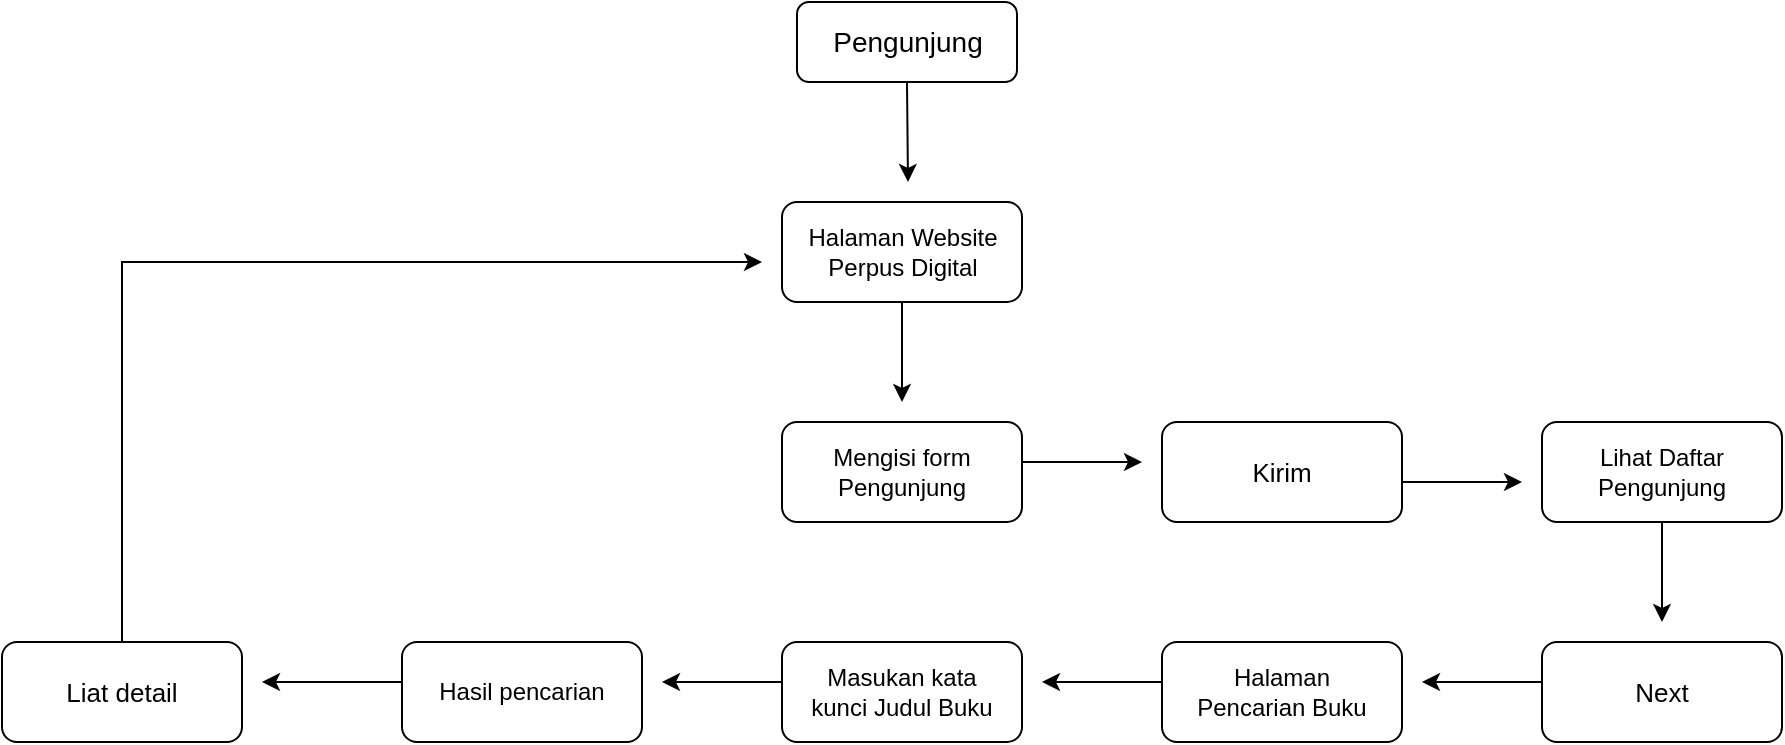 <mxfile version="23.0.0" type="github">
  <diagram name="Halaman-1" id="5nbt-zMsPmIrm1oBhnC4">
    <mxGraphModel dx="1755" dy="500" grid="1" gridSize="10" guides="1" tooltips="1" connect="1" arrows="1" fold="1" page="1" pageScale="1" pageWidth="827" pageHeight="1169" math="0" shadow="0">
      <root>
        <mxCell id="0" />
        <mxCell id="1" parent="0" />
        <mxCell id="bIrDzINAYncrcFcOI7iS-1" value="" style="rounded=1;whiteSpace=wrap;html=1;" vertex="1" parent="1">
          <mxGeometry x="277.5" y="40" width="110" height="40" as="geometry" />
        </mxCell>
        <mxCell id="bIrDzINAYncrcFcOI7iS-2" value="Pengunjung" style="text;html=1;strokeColor=none;fillColor=none;align=center;verticalAlign=middle;whiteSpace=wrap;rounded=0;fontSize=14;" vertex="1" parent="1">
          <mxGeometry x="302.5" y="45" width="60" height="30" as="geometry" />
        </mxCell>
        <mxCell id="bIrDzINAYncrcFcOI7iS-3" value="" style="rounded=1;whiteSpace=wrap;html=1;" vertex="1" parent="1">
          <mxGeometry x="270" y="140" width="120" height="50" as="geometry" />
        </mxCell>
        <mxCell id="bIrDzINAYncrcFcOI7iS-5" value="" style="endArrow=classic;html=1;rounded=0;exitX=0.5;exitY=1;exitDx=0;exitDy=0;" edge="1" parent="1" source="bIrDzINAYncrcFcOI7iS-1">
          <mxGeometry width="50" height="50" relative="1" as="geometry">
            <mxPoint x="200" y="160" as="sourcePoint" />
            <mxPoint x="333" y="130" as="targetPoint" />
          </mxGeometry>
        </mxCell>
        <mxCell id="bIrDzINAYncrcFcOI7iS-6" value="Halaman Website Perpus Digital" style="text;html=1;strokeColor=none;fillColor=none;align=center;verticalAlign=middle;whiteSpace=wrap;rounded=0;" vertex="1" parent="1">
          <mxGeometry x="277.5" y="147.5" width="105" height="35" as="geometry" />
        </mxCell>
        <mxCell id="bIrDzINAYncrcFcOI7iS-7" value="" style="rounded=1;whiteSpace=wrap;html=1;" vertex="1" parent="1">
          <mxGeometry x="270" y="250" width="120" height="50" as="geometry" />
        </mxCell>
        <mxCell id="bIrDzINAYncrcFcOI7iS-10" value="Mengisi form Pengunjung" style="text;html=1;strokeColor=none;fillColor=none;align=center;verticalAlign=middle;whiteSpace=wrap;rounded=0;" vertex="1" parent="1">
          <mxGeometry x="285" y="260" width="90" height="30" as="geometry" />
        </mxCell>
        <mxCell id="bIrDzINAYncrcFcOI7iS-12" value="" style="rounded=1;whiteSpace=wrap;html=1;" vertex="1" parent="1">
          <mxGeometry x="460" y="250" width="120" height="50" as="geometry" />
        </mxCell>
        <mxCell id="bIrDzINAYncrcFcOI7iS-14" value="" style="endArrow=classic;html=1;rounded=0;" edge="1" parent="1">
          <mxGeometry width="50" height="50" relative="1" as="geometry">
            <mxPoint x="390" y="270" as="sourcePoint" />
            <mxPoint x="450" y="270" as="targetPoint" />
            <Array as="points">
              <mxPoint x="420" y="270" />
            </Array>
          </mxGeometry>
        </mxCell>
        <mxCell id="bIrDzINAYncrcFcOI7iS-17" value="" style="endArrow=classic;html=1;rounded=0;" edge="1" parent="1">
          <mxGeometry width="50" height="50" relative="1" as="geometry">
            <mxPoint x="330" y="190" as="sourcePoint" />
            <mxPoint x="330" y="240" as="targetPoint" />
          </mxGeometry>
        </mxCell>
        <mxCell id="bIrDzINAYncrcFcOI7iS-18" value="Kirim" style="text;html=1;strokeColor=none;fillColor=none;align=center;verticalAlign=middle;whiteSpace=wrap;rounded=0;fontSize=13;" vertex="1" parent="1">
          <mxGeometry x="490" y="260" width="60" height="30" as="geometry" />
        </mxCell>
        <mxCell id="bIrDzINAYncrcFcOI7iS-19" value="" style="rounded=1;whiteSpace=wrap;html=1;" vertex="1" parent="1">
          <mxGeometry x="650" y="250" width="120" height="50" as="geometry" />
        </mxCell>
        <mxCell id="bIrDzINAYncrcFcOI7iS-21" value="" style="endArrow=classic;html=1;rounded=0;" edge="1" parent="1">
          <mxGeometry width="50" height="50" relative="1" as="geometry">
            <mxPoint x="580" y="280" as="sourcePoint" />
            <mxPoint x="640" y="280" as="targetPoint" />
          </mxGeometry>
        </mxCell>
        <mxCell id="bIrDzINAYncrcFcOI7iS-22" value="Lihat Daftar Pengunjung" style="text;html=1;strokeColor=none;fillColor=none;align=center;verticalAlign=middle;whiteSpace=wrap;rounded=0;" vertex="1" parent="1">
          <mxGeometry x="665" y="260" width="90" height="30" as="geometry" />
        </mxCell>
        <mxCell id="bIrDzINAYncrcFcOI7iS-23" value="" style="rounded=1;whiteSpace=wrap;html=1;" vertex="1" parent="1">
          <mxGeometry x="650" y="360" width="120" height="50" as="geometry" />
        </mxCell>
        <mxCell id="bIrDzINAYncrcFcOI7iS-25" value="" style="endArrow=classic;html=1;rounded=0;" edge="1" parent="1">
          <mxGeometry width="50" height="50" relative="1" as="geometry">
            <mxPoint x="710" y="300" as="sourcePoint" />
            <mxPoint x="710" y="350" as="targetPoint" />
          </mxGeometry>
        </mxCell>
        <mxCell id="bIrDzINAYncrcFcOI7iS-26" value="Next" style="text;html=1;strokeColor=none;fillColor=none;align=center;verticalAlign=middle;whiteSpace=wrap;rounded=0;fontSize=13;" vertex="1" parent="1">
          <mxGeometry x="680" y="370" width="60" height="30" as="geometry" />
        </mxCell>
        <mxCell id="bIrDzINAYncrcFcOI7iS-27" value="" style="rounded=1;whiteSpace=wrap;html=1;" vertex="1" parent="1">
          <mxGeometry x="460" y="360" width="120" height="50" as="geometry" />
        </mxCell>
        <mxCell id="bIrDzINAYncrcFcOI7iS-29" value="" style="endArrow=classic;html=1;rounded=0;" edge="1" parent="1">
          <mxGeometry width="50" height="50" relative="1" as="geometry">
            <mxPoint x="650" y="380" as="sourcePoint" />
            <mxPoint x="590" y="380" as="targetPoint" />
          </mxGeometry>
        </mxCell>
        <mxCell id="bIrDzINAYncrcFcOI7iS-30" value="Halaman Pencarian Buku" style="text;html=1;strokeColor=none;fillColor=none;align=center;verticalAlign=middle;whiteSpace=wrap;rounded=0;" vertex="1" parent="1">
          <mxGeometry x="470" y="370" width="100" height="30" as="geometry" />
        </mxCell>
        <mxCell id="bIrDzINAYncrcFcOI7iS-31" value="" style="rounded=1;whiteSpace=wrap;html=1;" vertex="1" parent="1">
          <mxGeometry x="270" y="360" width="120" height="50" as="geometry" />
        </mxCell>
        <mxCell id="bIrDzINAYncrcFcOI7iS-33" value="" style="endArrow=classic;html=1;rounded=0;" edge="1" parent="1">
          <mxGeometry width="50" height="50" relative="1" as="geometry">
            <mxPoint x="460" y="380" as="sourcePoint" />
            <mxPoint x="400" y="380" as="targetPoint" />
          </mxGeometry>
        </mxCell>
        <mxCell id="bIrDzINAYncrcFcOI7iS-34" value="Masukan kata kunci Judul Buku" style="text;html=1;strokeColor=none;fillColor=none;align=center;verticalAlign=middle;whiteSpace=wrap;rounded=0;" vertex="1" parent="1">
          <mxGeometry x="280" y="370" width="100" height="30" as="geometry" />
        </mxCell>
        <mxCell id="bIrDzINAYncrcFcOI7iS-35" value="" style="rounded=1;whiteSpace=wrap;html=1;" vertex="1" parent="1">
          <mxGeometry x="80" y="360" width="120" height="50" as="geometry" />
        </mxCell>
        <mxCell id="bIrDzINAYncrcFcOI7iS-37" value="" style="endArrow=classic;html=1;rounded=0;" edge="1" parent="1">
          <mxGeometry width="50" height="50" relative="1" as="geometry">
            <mxPoint x="270" y="380" as="sourcePoint" />
            <mxPoint x="210" y="380" as="targetPoint" />
          </mxGeometry>
        </mxCell>
        <mxCell id="bIrDzINAYncrcFcOI7iS-38" value="Hasil pencarian" style="text;html=1;strokeColor=none;fillColor=none;align=center;verticalAlign=middle;whiteSpace=wrap;rounded=0;" vertex="1" parent="1">
          <mxGeometry x="95" y="370" width="90" height="30" as="geometry" />
        </mxCell>
        <mxCell id="bIrDzINAYncrcFcOI7iS-41" value="" style="rounded=1;whiteSpace=wrap;html=1;" vertex="1" parent="1">
          <mxGeometry x="-120" y="360" width="120" height="50" as="geometry" />
        </mxCell>
        <mxCell id="bIrDzINAYncrcFcOI7iS-43" value="" style="endArrow=classic;html=1;rounded=0;" edge="1" parent="1">
          <mxGeometry width="50" height="50" relative="1" as="geometry">
            <mxPoint x="80" y="380" as="sourcePoint" />
            <mxPoint x="10" y="380" as="targetPoint" />
          </mxGeometry>
        </mxCell>
        <mxCell id="bIrDzINAYncrcFcOI7iS-44" value="Liat detail" style="text;html=1;strokeColor=none;fillColor=none;align=center;verticalAlign=middle;whiteSpace=wrap;rounded=0;fontSize=13;" vertex="1" parent="1">
          <mxGeometry x="-90" y="370" width="60" height="30" as="geometry" />
        </mxCell>
        <mxCell id="bIrDzINAYncrcFcOI7iS-45" value="" style="endArrow=classic;html=1;rounded=0;" edge="1" parent="1">
          <mxGeometry width="50" height="50" relative="1" as="geometry">
            <mxPoint x="-60" y="360" as="sourcePoint" />
            <mxPoint x="260" y="170" as="targetPoint" />
            <Array as="points">
              <mxPoint x="-60" y="170" />
            </Array>
          </mxGeometry>
        </mxCell>
      </root>
    </mxGraphModel>
  </diagram>
</mxfile>
